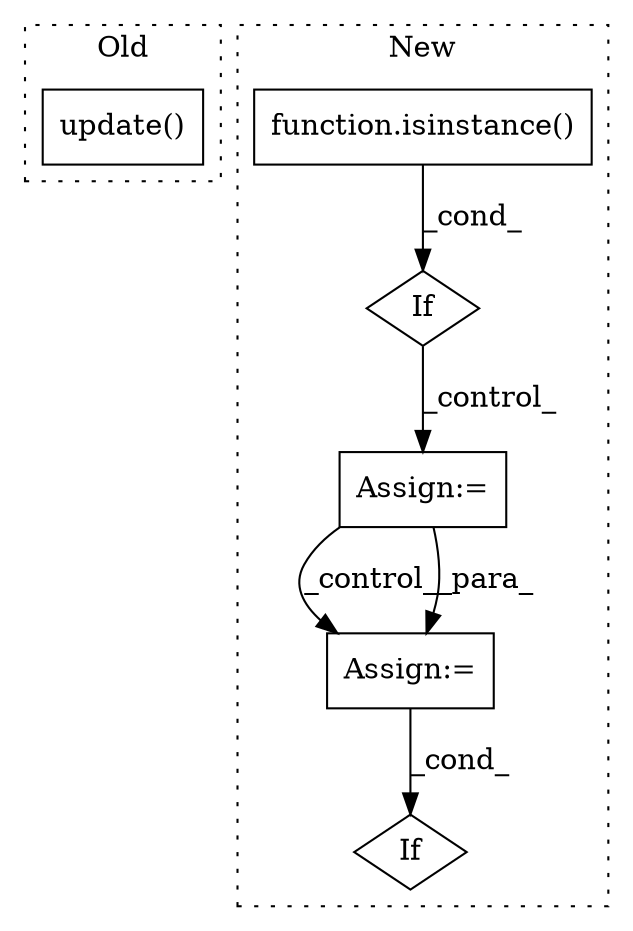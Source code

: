 digraph G {
subgraph cluster0 {
1 [label="update()" a="75" s="2475,2511" l="22,1" shape="box"];
label = "Old";
style="dotted";
}
subgraph cluster1 {
2 [label="function.isinstance()" a="75" s="2436,2464" l="11,1" shape="box"];
3 [label="If" a="96" s="2433" l="3" shape="diamond"];
4 [label="Assign:=" a="68" s="2485" l="3" shape="box"];
5 [label="Assign:=" a="68" s="3004" l="3" shape="box"];
6 [label="If" a="96" s="3059" l="3" shape="diamond"];
label = "New";
style="dotted";
}
2 -> 3 [label="_cond_"];
3 -> 4 [label="_control_"];
4 -> 5 [label="_control_"];
4 -> 5 [label="_para_"];
5 -> 6 [label="_cond_"];
}